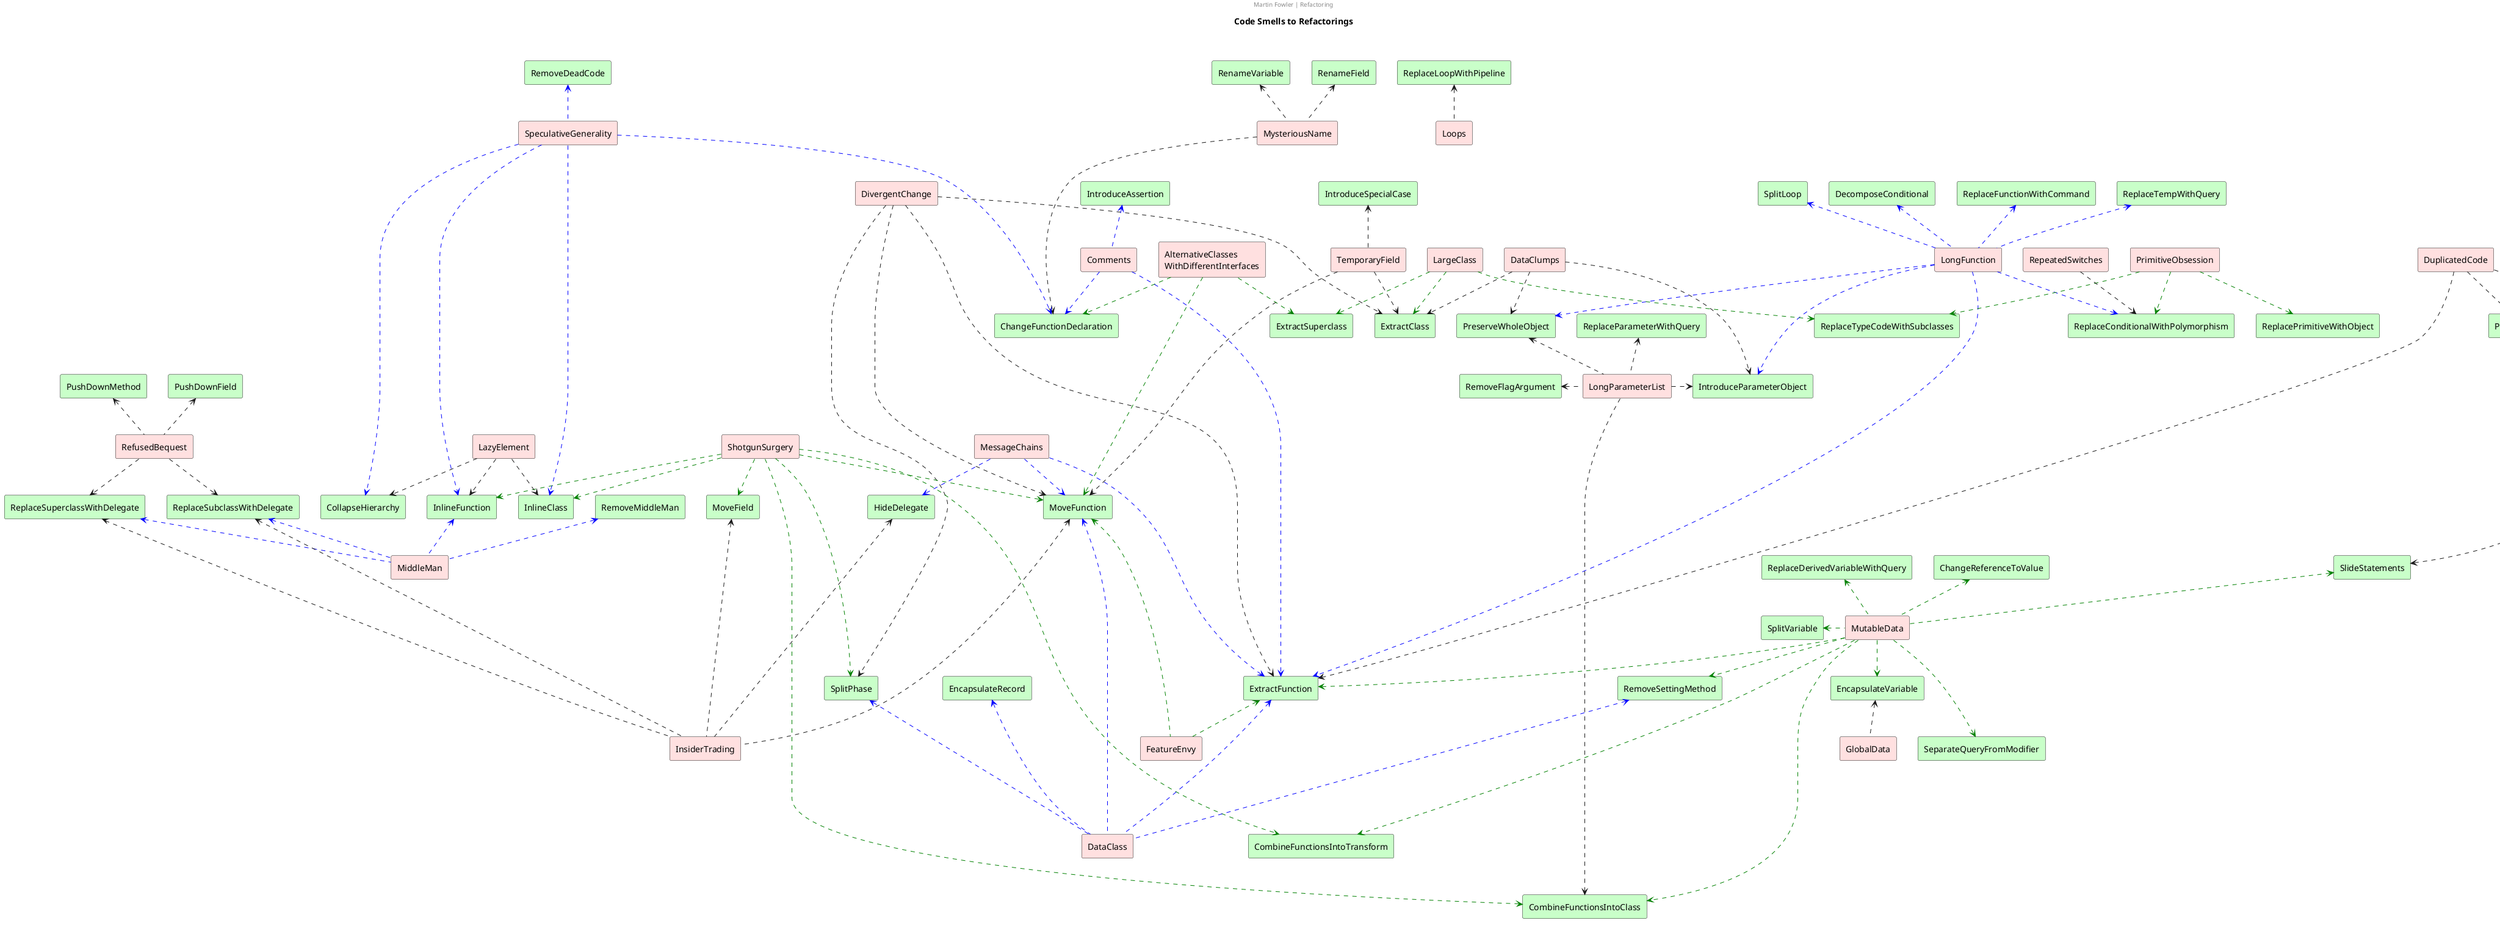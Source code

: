 @startuml
title Code Smells to Refactorings\n\n
center header Martin Fowler | Refactoring
'''''''''''''
'''''''''''''

rectangle MysteriousName #implementation
rectangle DuplicatedCode #implementation
rectangle LongFunction #implementation
rectangle LongParameterList #implementation
rectangle GlobalData #implementation
rectangle MutableData #implementation
rectangle DivergentChange #implementation
rectangle ShotgunSurgery #implementation
rectangle FeatureEnvy #implementation
rectangle DataClumps #implementation
rectangle PrimitiveObsession #implementation
rectangle RepeatedSwitches #implementation
rectangle Loops #implementation
rectangle LazyElement #implementation
rectangle SpeculativeGenerality #implementation
rectangle TemporaryField #implementation
rectangle MessageChains #implementation
rectangle MiddleMan #implementation
rectangle InsiderTrading #implementation
rectangle LargeClass #implementation
rectangle "AlternativeClasses\nWithDifferentInterfaces" as AlternativeClasses #implementation
rectangle DataClass #implementation
rectangle RefusedBequest #implementation
rectangle Comments #implementation


rectangle ChangeFunctionDeclaration #technology
rectangle RenameVariable #technology
rectangle RenameField #technology
rectangle ExtractFunction #technology
rectangle SlideStatements #technology
rectangle PullUpMethod #technology
rectangle ReplaceTempWithQuery #technology
rectangle IntroduceParameterObject #technology
rectangle PreserveWholeObject #technology
rectangle ReplaceFunctionWithCommand #technology
rectangle DecomposeConditional #technology
rectangle ReplaceConditionalWithPolymorphism #technology
rectangle SplitLoop #technology
rectangle ReplaceParameterWithQuery #technology
rectangle RemoveFlagArgument #technology
rectangle CombineFunctionsIntoClass #technology
rectangle EncapsulateVariable #technology
rectangle SplitVariable #technology
rectangle SeparateQueryFromModifier #technology
rectangle RemoveSettingMethod #technology
rectangle ReplaceDerivedVariableWithQuery #technology
rectangle CombineFunctionsIntoClass #technology
rectangle CombineFunctionsIntoTransform #technology
rectangle ChangeReferenceToValue #technology
rectangle SplitPhase #technology
rectangle MoveFunction #technology
rectangle ExtractClass #technology
rectangle MoveField #technology
rectangle InlineFunction #technology
rectangle InlineClass #technology
rectangle ReplacePrimitiveWithObject #technology
rectangle ReplaceTypeCodeWithSubclasses #technology
rectangle ReplaceLoopWithPipeline #technology
rectangle CollapseHierarchy #technology
rectangle RemoveDeadCode #technology
rectangle IntroduceSpecialCase #technology
rectangle RemoveMiddleMan #technology
rectangle ReplaceSuperclassWithDelegate #technology
rectangle ReplaceSubclassWithDelegate #technology
rectangle HideDelegate #technology
rectangle ExtractSuperclass #technology
rectangle EncapsulateRecord #technology
rectangle PushDownField #technology
rectangle PushDownMethod #technology
rectangle IntroduceAssertion #technology


MysteriousName ..> ChangeFunctionDeclaration
MysteriousName .u.> RenameVariable 
MysteriousName .u.> RenameField 

DuplicatedCode ..> ExtractFunction
DuplicatedCode ..> SlideStatements
DuplicatedCode ..> PullUpMethod

LongFunction ..> ExtractFunction #blue
LongFunction .u.> ReplaceTempWithQuery #blue
LongFunction ..> IntroduceParameterObject #blue
LongFunction ..> PreserveWholeObject #blue
LongFunction .u.> ReplaceFunctionWithCommand #blue
LongFunction .u.> DecomposeConditional #blue
LongFunction ..> ReplaceConditionalWithPolymorphism #blue
LongFunction .u.> SplitLoop #blue

LongParameterList .u.> ReplaceParameterWithQuery
LongParameterList .u.> PreserveWholeObject
LongParameterList .r.> IntroduceParameterObject
LongParameterList .l.> RemoveFlagArgument
LongParameterList ..> CombineFunctionsIntoClass

GlobalData .u.> EncapsulateVariable

MutableData ..> EncapsulateVariable #green
MutableData .l.> SplitVariable #green
MutableData .u.> SlideStatements #green
MutableData ..> ExtractFunction #green
MutableData ...> SeparateQueryFromModifier #green
MutableData ..> RemoveSettingMethod #green
MutableData .u.> ReplaceDerivedVariableWithQuery #green
MutableData ......> CombineFunctionsIntoClass #green
MutableData ..> CombineFunctionsIntoTransform #green
MutableData .u.> ChangeReferenceToValue #green

DivergentChange ..> SplitPhase
DivergentChange ..> MoveFunction
DivergentChange ..> ExtractFunction
DivergentChange ..> ExtractClass

ShotgunSurgery ..> MoveFunction #green
ShotgunSurgery ..> MoveField #green
ShotgunSurgery ..> CombineFunctionsIntoClass #green
ShotgunSurgery ..> CombineFunctionsIntoTransform #green
ShotgunSurgery ..> SplitPhase #green
ShotgunSurgery ..> InlineFunction #green
ShotgunSurgery ..> InlineClass #green

FeatureEnvy .u.> MoveFunction #green
FeatureEnvy .u.> ExtractFunction #green

DataClumps ..> ExtractClass
DataClumps ..> IntroduceParameterObject
DataClumps ..> PreserveWholeObject

PrimitiveObsession ..> ReplacePrimitiveWithObject #green
PrimitiveObsession ..> ReplaceTypeCodeWithSubclasses #green
PrimitiveObsession ..> ReplaceConditionalWithPolymorphism #green

RepeatedSwitches ..> ReplaceConditionalWithPolymorphism

Loops .u.> ReplaceLoopWithPipeline

LazyElement ..> InlineFunction
LazyElement ..> InlineClass
LazyElement ..> CollapseHierarchy

SpeculativeGenerality ..> CollapseHierarchy #blue
SpeculativeGenerality ..> InlineFunction #blue
SpeculativeGenerality ..> InlineClass #blue
SpeculativeGenerality ..> ChangeFunctionDeclaration #blue
SpeculativeGenerality .u.> RemoveDeadCode #blue

TemporaryField ..> ExtractClass
TemporaryField ..> MoveFunction
TemporaryField .u.> IntroduceSpecialCase

MessageChains ..> HideDelegate #blue
MessageChains ..> ExtractFunction #blue
MessageChains ..> MoveFunction #blue

MiddleMan .u.> RemoveMiddleMan #blue
MiddleMan .u.> InlineFunction #blue
MiddleMan .u.> ReplaceSuperclassWithDelegate #blue
MiddleMan .u.> ReplaceSubclassWithDelegate #blue

InsiderTrading .u....> MoveFunction
InsiderTrading .u....> MoveField
InsiderTrading .u....> HideDelegate
InsiderTrading .u....> ReplaceSuperclassWithDelegate
InsiderTrading .u....> ReplaceSubclassWithDelegate

LargeClass ..> ExtractClass #green
LargeClass ..> ExtractSuperclass #green
LargeClass ..> ReplaceTypeCodeWithSubclasses #green

AlternativeClasses ..> ChangeFunctionDeclaration #green
AlternativeClasses ..> MoveFunction #green
AlternativeClasses ..> ExtractSuperclass #green

DataClass .u...> EncapsulateRecord #blue
DataClass .u...> RemoveSettingMethod #blue
DataClass .u...> MoveFunction #blue
DataClass .u...> ExtractFunction #blue
DataClass .u...> SplitPhase #blue

RefusedBequest .u.> PushDownMethod
RefusedBequest .u.> PushDownField
RefusedBequest ..> ReplaceSuperclassWithDelegate
RefusedBequest ..> ReplaceSubclassWithDelegate

Comments ..> ExtractFunction #blue
Comments ..> ChangeFunctionDeclaration #blue
Comments .u.> IntroduceAssertion #blue

''''''''''''''''

LongFunction .u..> MysteriousName #transparent
LongParameterList .u..> DuplicatedCode #transparent
MutableData .u......> LongFunction #transparent
DuplicatedCode .l.> MysteriousName #transparent
SpeculativeGenerality .r.> MysteriousName #transparent
LongFunction . RepeatedSwitches #transparent
PrimitiveObsession .l. RepeatedSwitches #transparent
ShotgunSurgery ....u. DivergentChange #transparent
MessageChains ....u. DivergentChange #transparent
CombineFunctionsIntoTransform .u... ExtractFunction #transparent
SplitPhase .u... MoveFunction #transparent


'''''''''''''
right footer (CC-BY) RGV, 2021
@enduml